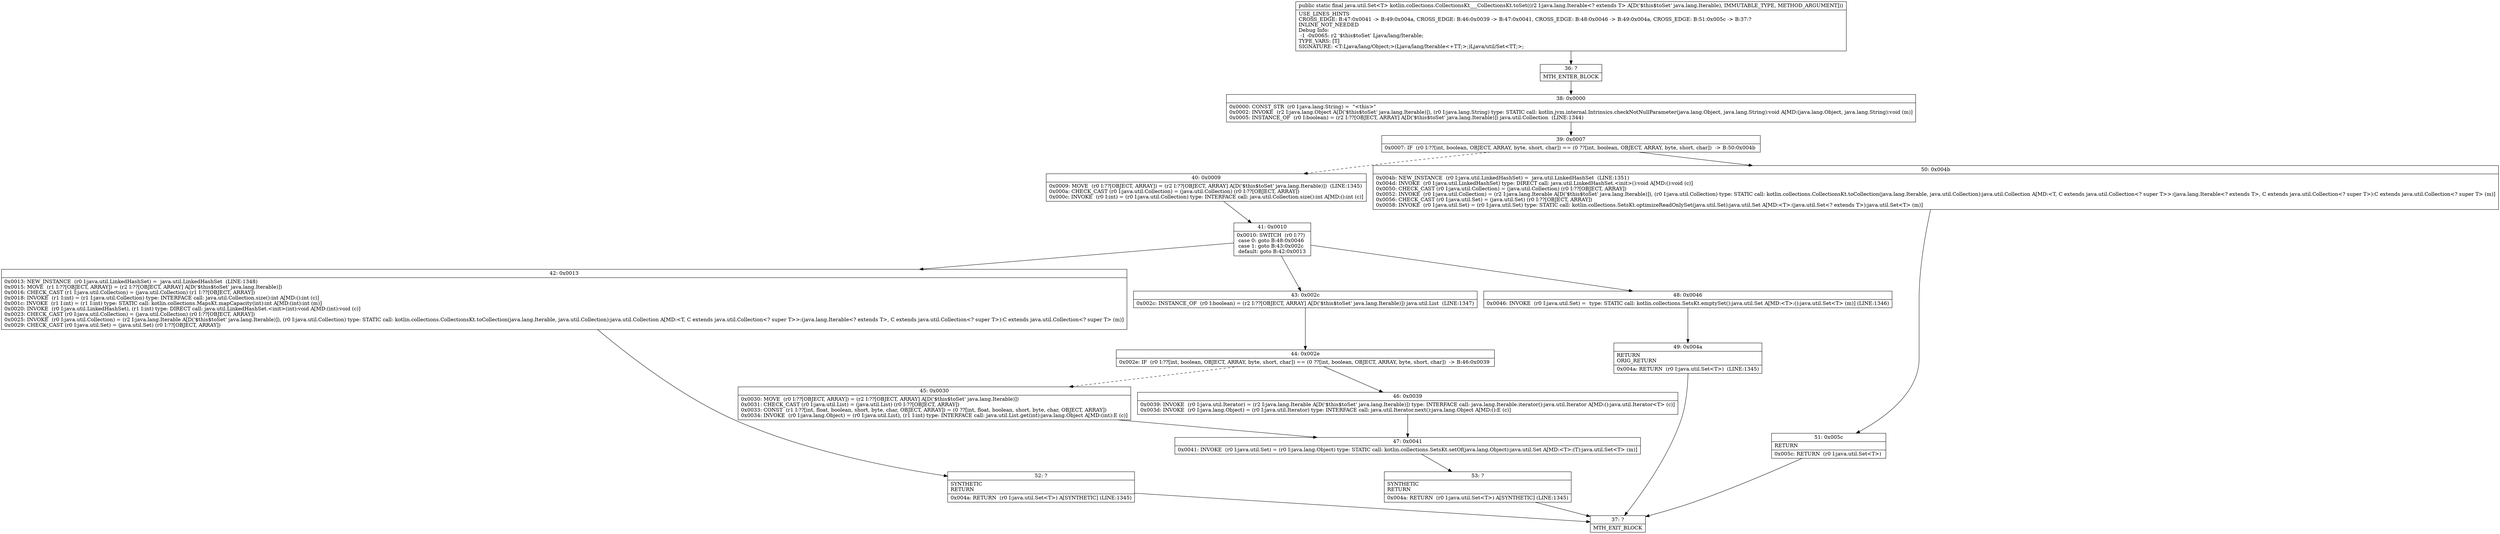 digraph "CFG forkotlin.collections.CollectionsKt___CollectionsKt.toSet(Ljava\/lang\/Iterable;)Ljava\/util\/Set;" {
Node_36 [shape=record,label="{36\:\ ?|MTH_ENTER_BLOCK\l}"];
Node_38 [shape=record,label="{38\:\ 0x0000|0x0000: CONST_STR  (r0 I:java.lang.String) =  \"\<this\>\" \l0x0002: INVOKE  (r2 I:java.lang.Object A[D('$this$toSet' java.lang.Iterable)]), (r0 I:java.lang.String) type: STATIC call: kotlin.jvm.internal.Intrinsics.checkNotNullParameter(java.lang.Object, java.lang.String):void A[MD:(java.lang.Object, java.lang.String):void (m)]\l0x0005: INSTANCE_OF  (r0 I:boolean) = (r2 I:??[OBJECT, ARRAY] A[D('$this$toSet' java.lang.Iterable)]) java.util.Collection  (LINE:1344)\l}"];
Node_39 [shape=record,label="{39\:\ 0x0007|0x0007: IF  (r0 I:??[int, boolean, OBJECT, ARRAY, byte, short, char]) == (0 ??[int, boolean, OBJECT, ARRAY, byte, short, char])  \-\> B:50:0x004b \l}"];
Node_40 [shape=record,label="{40\:\ 0x0009|0x0009: MOVE  (r0 I:??[OBJECT, ARRAY]) = (r2 I:??[OBJECT, ARRAY] A[D('$this$toSet' java.lang.Iterable)])  (LINE:1345)\l0x000a: CHECK_CAST (r0 I:java.util.Collection) = (java.util.Collection) (r0 I:??[OBJECT, ARRAY]) \l0x000c: INVOKE  (r0 I:int) = (r0 I:java.util.Collection) type: INTERFACE call: java.util.Collection.size():int A[MD:():int (c)]\l}"];
Node_41 [shape=record,label="{41\:\ 0x0010|0x0010: SWITCH  (r0 I:??)\l case 0: goto B:48:0x0046\l case 1: goto B:43:0x002c\l default: goto B:42:0x0013 \l}"];
Node_42 [shape=record,label="{42\:\ 0x0013|0x0013: NEW_INSTANCE  (r0 I:java.util.LinkedHashSet) =  java.util.LinkedHashSet  (LINE:1348)\l0x0015: MOVE  (r1 I:??[OBJECT, ARRAY]) = (r2 I:??[OBJECT, ARRAY] A[D('$this$toSet' java.lang.Iterable)]) \l0x0016: CHECK_CAST (r1 I:java.util.Collection) = (java.util.Collection) (r1 I:??[OBJECT, ARRAY]) \l0x0018: INVOKE  (r1 I:int) = (r1 I:java.util.Collection) type: INTERFACE call: java.util.Collection.size():int A[MD:():int (c)]\l0x001c: INVOKE  (r1 I:int) = (r1 I:int) type: STATIC call: kotlin.collections.MapsKt.mapCapacity(int):int A[MD:(int):int (m)]\l0x0020: INVOKE  (r0 I:java.util.LinkedHashSet), (r1 I:int) type: DIRECT call: java.util.LinkedHashSet.\<init\>(int):void A[MD:(int):void (c)]\l0x0023: CHECK_CAST (r0 I:java.util.Collection) = (java.util.Collection) (r0 I:??[OBJECT, ARRAY]) \l0x0025: INVOKE  (r0 I:java.util.Collection) = (r2 I:java.lang.Iterable A[D('$this$toSet' java.lang.Iterable)]), (r0 I:java.util.Collection) type: STATIC call: kotlin.collections.CollectionsKt.toCollection(java.lang.Iterable, java.util.Collection):java.util.Collection A[MD:\<T, C extends java.util.Collection\<? super T\>\>:(java.lang.Iterable\<? extends T\>, C extends java.util.Collection\<? super T\>):C extends java.util.Collection\<? super T\> (m)]\l0x0029: CHECK_CAST (r0 I:java.util.Set) = (java.util.Set) (r0 I:??[OBJECT, ARRAY]) \l}"];
Node_52 [shape=record,label="{52\:\ ?|SYNTHETIC\lRETURN\l|0x004a: RETURN  (r0 I:java.util.Set\<T\>) A[SYNTHETIC] (LINE:1345)\l}"];
Node_37 [shape=record,label="{37\:\ ?|MTH_EXIT_BLOCK\l}"];
Node_43 [shape=record,label="{43\:\ 0x002c|0x002c: INSTANCE_OF  (r0 I:boolean) = (r2 I:??[OBJECT, ARRAY] A[D('$this$toSet' java.lang.Iterable)]) java.util.List  (LINE:1347)\l}"];
Node_44 [shape=record,label="{44\:\ 0x002e|0x002e: IF  (r0 I:??[int, boolean, OBJECT, ARRAY, byte, short, char]) == (0 ??[int, boolean, OBJECT, ARRAY, byte, short, char])  \-\> B:46:0x0039 \l}"];
Node_45 [shape=record,label="{45\:\ 0x0030|0x0030: MOVE  (r0 I:??[OBJECT, ARRAY]) = (r2 I:??[OBJECT, ARRAY] A[D('$this$toSet' java.lang.Iterable)]) \l0x0031: CHECK_CAST (r0 I:java.util.List) = (java.util.List) (r0 I:??[OBJECT, ARRAY]) \l0x0033: CONST  (r1 I:??[int, float, boolean, short, byte, char, OBJECT, ARRAY]) = (0 ??[int, float, boolean, short, byte, char, OBJECT, ARRAY]) \l0x0034: INVOKE  (r0 I:java.lang.Object) = (r0 I:java.util.List), (r1 I:int) type: INTERFACE call: java.util.List.get(int):java.lang.Object A[MD:(int):E (c)]\l}"];
Node_47 [shape=record,label="{47\:\ 0x0041|0x0041: INVOKE  (r0 I:java.util.Set) = (r0 I:java.lang.Object) type: STATIC call: kotlin.collections.SetsKt.setOf(java.lang.Object):java.util.Set A[MD:\<T\>:(T):java.util.Set\<T\> (m)]\l}"];
Node_53 [shape=record,label="{53\:\ ?|SYNTHETIC\lRETURN\l|0x004a: RETURN  (r0 I:java.util.Set\<T\>) A[SYNTHETIC] (LINE:1345)\l}"];
Node_46 [shape=record,label="{46\:\ 0x0039|0x0039: INVOKE  (r0 I:java.util.Iterator) = (r2 I:java.lang.Iterable A[D('$this$toSet' java.lang.Iterable)]) type: INTERFACE call: java.lang.Iterable.iterator():java.util.Iterator A[MD:():java.util.Iterator\<T\> (c)]\l0x003d: INVOKE  (r0 I:java.lang.Object) = (r0 I:java.util.Iterator) type: INTERFACE call: java.util.Iterator.next():java.lang.Object A[MD:():E (c)]\l}"];
Node_48 [shape=record,label="{48\:\ 0x0046|0x0046: INVOKE  (r0 I:java.util.Set) =  type: STATIC call: kotlin.collections.SetsKt.emptySet():java.util.Set A[MD:\<T\>:():java.util.Set\<T\> (m)] (LINE:1346)\l}"];
Node_49 [shape=record,label="{49\:\ 0x004a|RETURN\lORIG_RETURN\l|0x004a: RETURN  (r0 I:java.util.Set\<T\>)  (LINE:1345)\l}"];
Node_50 [shape=record,label="{50\:\ 0x004b|0x004b: NEW_INSTANCE  (r0 I:java.util.LinkedHashSet) =  java.util.LinkedHashSet  (LINE:1351)\l0x004d: INVOKE  (r0 I:java.util.LinkedHashSet) type: DIRECT call: java.util.LinkedHashSet.\<init\>():void A[MD:():void (c)]\l0x0050: CHECK_CAST (r0 I:java.util.Collection) = (java.util.Collection) (r0 I:??[OBJECT, ARRAY]) \l0x0052: INVOKE  (r0 I:java.util.Collection) = (r2 I:java.lang.Iterable A[D('$this$toSet' java.lang.Iterable)]), (r0 I:java.util.Collection) type: STATIC call: kotlin.collections.CollectionsKt.toCollection(java.lang.Iterable, java.util.Collection):java.util.Collection A[MD:\<T, C extends java.util.Collection\<? super T\>\>:(java.lang.Iterable\<? extends T\>, C extends java.util.Collection\<? super T\>):C extends java.util.Collection\<? super T\> (m)]\l0x0056: CHECK_CAST (r0 I:java.util.Set) = (java.util.Set) (r0 I:??[OBJECT, ARRAY]) \l0x0058: INVOKE  (r0 I:java.util.Set) = (r0 I:java.util.Set) type: STATIC call: kotlin.collections.SetsKt.optimizeReadOnlySet(java.util.Set):java.util.Set A[MD:\<T\>:(java.util.Set\<? extends T\>):java.util.Set\<T\> (m)]\l}"];
Node_51 [shape=record,label="{51\:\ 0x005c|RETURN\l|0x005c: RETURN  (r0 I:java.util.Set\<T\>) \l}"];
MethodNode[shape=record,label="{public static final java.util.Set\<T\> kotlin.collections.CollectionsKt___CollectionsKt.toSet((r2 I:java.lang.Iterable\<? extends T\> A[D('$this$toSet' java.lang.Iterable), IMMUTABLE_TYPE, METHOD_ARGUMENT]))  | USE_LINES_HINTS\lCROSS_EDGE: B:47:0x0041 \-\> B:49:0x004a, CROSS_EDGE: B:46:0x0039 \-\> B:47:0x0041, CROSS_EDGE: B:48:0x0046 \-\> B:49:0x004a, CROSS_EDGE: B:51:0x005c \-\> B:37:?\lINLINE_NOT_NEEDED\lDebug Info:\l  \-1 \-0x0065: r2 '$this$toSet' Ljava\/lang\/Iterable;\lTYPE_VARS: [T]\lSIGNATURE: \<T:Ljava\/lang\/Object;\>(Ljava\/lang\/Iterable\<+TT;\>;)Ljava\/util\/Set\<TT;\>;\l}"];
MethodNode -> Node_36;Node_36 -> Node_38;
Node_38 -> Node_39;
Node_39 -> Node_40[style=dashed];
Node_39 -> Node_50;
Node_40 -> Node_41;
Node_41 -> Node_42;
Node_41 -> Node_43;
Node_41 -> Node_48;
Node_42 -> Node_52;
Node_52 -> Node_37;
Node_43 -> Node_44;
Node_44 -> Node_45[style=dashed];
Node_44 -> Node_46;
Node_45 -> Node_47;
Node_47 -> Node_53;
Node_53 -> Node_37;
Node_46 -> Node_47;
Node_48 -> Node_49;
Node_49 -> Node_37;
Node_50 -> Node_51;
Node_51 -> Node_37;
}


